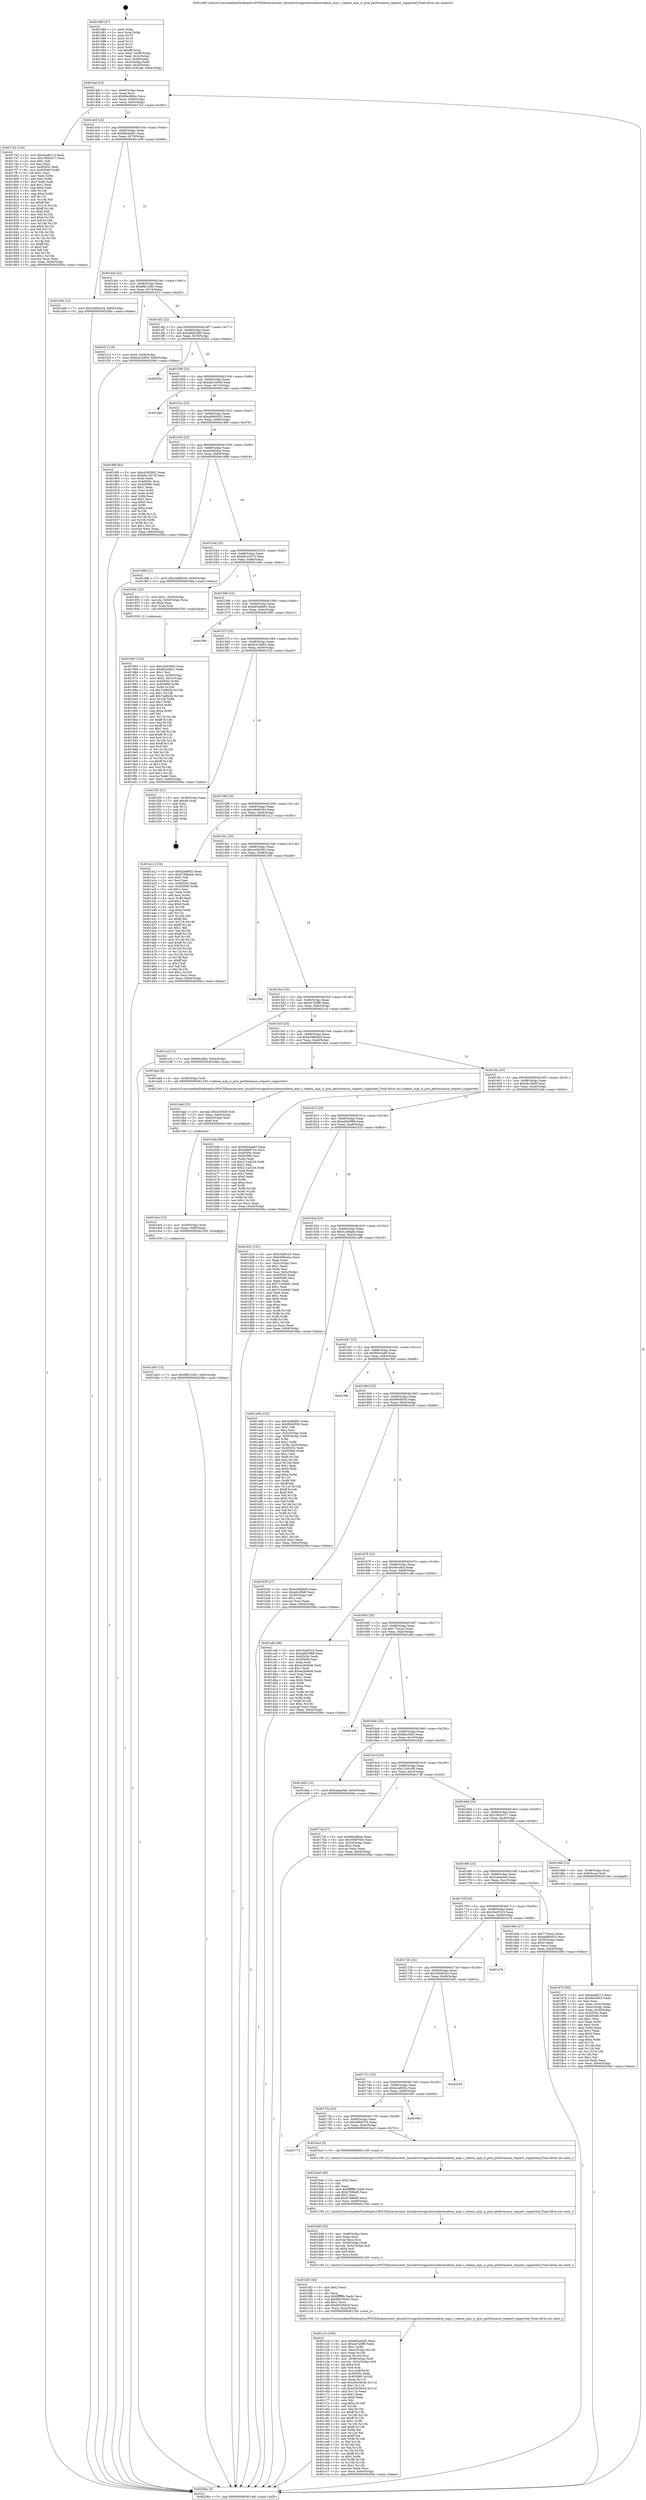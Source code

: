 digraph "0x401480" {
  label = "0x401480 (/mnt/c/Users/mathe/Desktop/tcc/POCII/binaries/extr_linuxdriversgpudrmradeonradeon_acpi.c_radeon_acpi_is_pcie_performance_request_supported_Final-ollvm.out::main(0))"
  labelloc = "t"
  node[shape=record]

  Entry [label="",width=0.3,height=0.3,shape=circle,fillcolor=black,style=filled]
  "0x4014af" [label="{
     0x4014af [23]\l
     | [instrs]\l
     &nbsp;&nbsp;0x4014af \<+3\>: mov -0x64(%rbp),%eax\l
     &nbsp;&nbsp;0x4014b2 \<+2\>: mov %eax,%ecx\l
     &nbsp;&nbsp;0x4014b4 \<+6\>: sub $0x80a49b4c,%ecx\l
     &nbsp;&nbsp;0x4014ba \<+3\>: mov %eax,-0x68(%rbp)\l
     &nbsp;&nbsp;0x4014bd \<+3\>: mov %ecx,-0x6c(%rbp)\l
     &nbsp;&nbsp;0x4014c0 \<+6\>: je 00000000004017e2 \<main+0x362\>\l
  }"]
  "0x4017e2" [label="{
     0x4017e2 [134]\l
     | [instrs]\l
     &nbsp;&nbsp;0x4017e2 \<+5\>: mov $0x4ea8f113,%eax\l
     &nbsp;&nbsp;0x4017e7 \<+5\>: mov $0x1965c517,%ecx\l
     &nbsp;&nbsp;0x4017ec \<+2\>: mov $0x1,%dl\l
     &nbsp;&nbsp;0x4017ee \<+2\>: xor %esi,%esi\l
     &nbsp;&nbsp;0x4017f0 \<+7\>: mov 0x40505c,%edi\l
     &nbsp;&nbsp;0x4017f7 \<+8\>: mov 0x405060,%r8d\l
     &nbsp;&nbsp;0x4017ff \<+3\>: sub $0x1,%esi\l
     &nbsp;&nbsp;0x401802 \<+3\>: mov %edi,%r9d\l
     &nbsp;&nbsp;0x401805 \<+3\>: add %esi,%r9d\l
     &nbsp;&nbsp;0x401808 \<+4\>: imul %r9d,%edi\l
     &nbsp;&nbsp;0x40180c \<+3\>: and $0x1,%edi\l
     &nbsp;&nbsp;0x40180f \<+3\>: cmp $0x0,%edi\l
     &nbsp;&nbsp;0x401812 \<+4\>: sete %r10b\l
     &nbsp;&nbsp;0x401816 \<+4\>: cmp $0xa,%r8d\l
     &nbsp;&nbsp;0x40181a \<+4\>: setl %r11b\l
     &nbsp;&nbsp;0x40181e \<+3\>: mov %r10b,%bl\l
     &nbsp;&nbsp;0x401821 \<+3\>: xor $0xff,%bl\l
     &nbsp;&nbsp;0x401824 \<+3\>: mov %r11b,%r14b\l
     &nbsp;&nbsp;0x401827 \<+4\>: xor $0xff,%r14b\l
     &nbsp;&nbsp;0x40182b \<+3\>: xor $0x0,%dl\l
     &nbsp;&nbsp;0x40182e \<+3\>: mov %bl,%r15b\l
     &nbsp;&nbsp;0x401831 \<+4\>: and $0x0,%r15b\l
     &nbsp;&nbsp;0x401835 \<+3\>: and %dl,%r10b\l
     &nbsp;&nbsp;0x401838 \<+3\>: mov %r14b,%r12b\l
     &nbsp;&nbsp;0x40183b \<+4\>: and $0x0,%r12b\l
     &nbsp;&nbsp;0x40183f \<+3\>: and %dl,%r11b\l
     &nbsp;&nbsp;0x401842 \<+3\>: or %r10b,%r15b\l
     &nbsp;&nbsp;0x401845 \<+3\>: or %r11b,%r12b\l
     &nbsp;&nbsp;0x401848 \<+3\>: xor %r12b,%r15b\l
     &nbsp;&nbsp;0x40184b \<+3\>: or %r14b,%bl\l
     &nbsp;&nbsp;0x40184e \<+3\>: xor $0xff,%bl\l
     &nbsp;&nbsp;0x401851 \<+3\>: or $0x0,%dl\l
     &nbsp;&nbsp;0x401854 \<+2\>: and %dl,%bl\l
     &nbsp;&nbsp;0x401856 \<+3\>: or %bl,%r15b\l
     &nbsp;&nbsp;0x401859 \<+4\>: test $0x1,%r15b\l
     &nbsp;&nbsp;0x40185d \<+3\>: cmovne %ecx,%eax\l
     &nbsp;&nbsp;0x401860 \<+3\>: mov %eax,-0x64(%rbp)\l
     &nbsp;&nbsp;0x401863 \<+5\>: jmp 000000000040206a \<main+0xbea\>\l
  }"]
  "0x4014c6" [label="{
     0x4014c6 [22]\l
     | [instrs]\l
     &nbsp;&nbsp;0x4014c6 \<+5\>: jmp 00000000004014cb \<main+0x4b\>\l
     &nbsp;&nbsp;0x4014cb \<+3\>: mov -0x68(%rbp),%eax\l
     &nbsp;&nbsp;0x4014ce \<+5\>: sub $0x862ebf41,%eax\l
     &nbsp;&nbsp;0x4014d3 \<+3\>: mov %eax,-0x70(%rbp)\l
     &nbsp;&nbsp;0x4014d6 \<+6\>: je 0000000000401a06 \<main+0x586\>\l
  }"]
  Exit [label="",width=0.3,height=0.3,shape=circle,fillcolor=black,style=filled,peripheries=2]
  "0x401a06" [label="{
     0x401a06 [12]\l
     | [instrs]\l
     &nbsp;&nbsp;0x401a06 \<+7\>: movl $0xc0b9b344,-0x64(%rbp)\l
     &nbsp;&nbsp;0x401a0d \<+5\>: jmp 000000000040206a \<main+0xbea\>\l
  }"]
  "0x4014dc" [label="{
     0x4014dc [22]\l
     | [instrs]\l
     &nbsp;&nbsp;0x4014dc \<+5\>: jmp 00000000004014e1 \<main+0x61\>\l
     &nbsp;&nbsp;0x4014e1 \<+3\>: mov -0x68(%rbp),%eax\l
     &nbsp;&nbsp;0x4014e4 \<+5\>: sub $0x8f812491,%eax\l
     &nbsp;&nbsp;0x4014e9 \<+3\>: mov %eax,-0x74(%rbp)\l
     &nbsp;&nbsp;0x4014ec \<+6\>: je 0000000000401f12 \<main+0xa92\>\l
  }"]
  "0x401dd3" [label="{
     0x401dd3 [12]\l
     | [instrs]\l
     &nbsp;&nbsp;0x401dd3 \<+7\>: movl $0x8f812491,-0x64(%rbp)\l
     &nbsp;&nbsp;0x401dda \<+5\>: jmp 000000000040206a \<main+0xbea\>\l
  }"]
  "0x401f12" [label="{
     0x401f12 [19]\l
     | [instrs]\l
     &nbsp;&nbsp;0x401f12 \<+7\>: movl $0x0,-0x38(%rbp)\l
     &nbsp;&nbsp;0x401f19 \<+7\>: movl $0xbca7e904,-0x64(%rbp)\l
     &nbsp;&nbsp;0x401f20 \<+5\>: jmp 000000000040206a \<main+0xbea\>\l
  }"]
  "0x4014f2" [label="{
     0x4014f2 [22]\l
     | [instrs]\l
     &nbsp;&nbsp;0x4014f2 \<+5\>: jmp 00000000004014f7 \<main+0x77\>\l
     &nbsp;&nbsp;0x4014f7 \<+3\>: mov -0x68(%rbp),%eax\l
     &nbsp;&nbsp;0x4014fa \<+5\>: sub $0xa80b348b,%eax\l
     &nbsp;&nbsp;0x4014ff \<+3\>: mov %eax,-0x78(%rbp)\l
     &nbsp;&nbsp;0x401502 \<+6\>: je 000000000040205e \<main+0xbde\>\l
  }"]
  "0x401dc4" [label="{
     0x401dc4 [15]\l
     | [instrs]\l
     &nbsp;&nbsp;0x401dc4 \<+4\>: mov -0x58(%rbp),%rdi\l
     &nbsp;&nbsp;0x401dc8 \<+6\>: mov %eax,-0xf0(%rbp)\l
     &nbsp;&nbsp;0x401dce \<+5\>: call 0000000000401030 \<free@plt\>\l
     | [calls]\l
     &nbsp;&nbsp;0x401030 \{1\} (unknown)\l
  }"]
  "0x40205e" [label="{
     0x40205e\l
  }", style=dashed]
  "0x401508" [label="{
     0x401508 [22]\l
     | [instrs]\l
     &nbsp;&nbsp;0x401508 \<+5\>: jmp 000000000040150d \<main+0x8d\>\l
     &nbsp;&nbsp;0x40150d \<+3\>: mov -0x68(%rbp),%eax\l
     &nbsp;&nbsp;0x401510 \<+5\>: sub $0xa821e546,%eax\l
     &nbsp;&nbsp;0x401515 \<+3\>: mov %eax,-0x7c(%rbp)\l
     &nbsp;&nbsp;0x401518 \<+6\>: je 0000000000401deb \<main+0x96b\>\l
  }"]
  "0x401dad" [label="{
     0x401dad [23]\l
     | [instrs]\l
     &nbsp;&nbsp;0x401dad \<+10\>: movabs $0x4030b6,%rdi\l
     &nbsp;&nbsp;0x401db7 \<+3\>: mov %eax,-0x60(%rbp)\l
     &nbsp;&nbsp;0x401dba \<+3\>: mov -0x60(%rbp),%esi\l
     &nbsp;&nbsp;0x401dbd \<+2\>: mov $0x0,%al\l
     &nbsp;&nbsp;0x401dbf \<+5\>: call 0000000000401040 \<printf@plt\>\l
     | [calls]\l
     &nbsp;&nbsp;0x401040 \{1\} (unknown)\l
  }"]
  "0x401deb" [label="{
     0x401deb\l
  }", style=dashed]
  "0x40151e" [label="{
     0x40151e [22]\l
     | [instrs]\l
     &nbsp;&nbsp;0x40151e \<+5\>: jmp 0000000000401523 \<main+0xa3\>\l
     &nbsp;&nbsp;0x401523 \<+3\>: mov -0x68(%rbp),%eax\l
     &nbsp;&nbsp;0x401526 \<+5\>: sub $0xad894502,%eax\l
     &nbsp;&nbsp;0x40152b \<+3\>: mov %eax,-0x80(%rbp)\l
     &nbsp;&nbsp;0x40152e \<+6\>: je 00000000004018f9 \<main+0x479\>\l
  }"]
  "0x401c1b" [label="{
     0x401c1b [180]\l
     | [instrs]\l
     &nbsp;&nbsp;0x401c1b \<+5\>: mov $0xb85ade65,%ecx\l
     &nbsp;&nbsp;0x401c20 \<+5\>: mov $0xdd7a5ff0,%edx\l
     &nbsp;&nbsp;0x401c25 \<+3\>: mov $0x1,%r9b\l
     &nbsp;&nbsp;0x401c28 \<+7\>: mov -0xec(%rbp),%r10d\l
     &nbsp;&nbsp;0x401c2f \<+4\>: imul %eax,%r10d\l
     &nbsp;&nbsp;0x401c33 \<+3\>: movslq %r10d,%rsi\l
     &nbsp;&nbsp;0x401c36 \<+4\>: mov -0x58(%rbp),%rdi\l
     &nbsp;&nbsp;0x401c3a \<+4\>: movslq -0x5c(%rbp),%r8\l
     &nbsp;&nbsp;0x401c3e \<+4\>: shl $0x4,%r8\l
     &nbsp;&nbsp;0x401c42 \<+3\>: add %r8,%rdi\l
     &nbsp;&nbsp;0x401c45 \<+4\>: mov %rsi,0x8(%rdi)\l
     &nbsp;&nbsp;0x401c49 \<+7\>: mov 0x40505c,%eax\l
     &nbsp;&nbsp;0x401c50 \<+8\>: mov 0x405060,%r10d\l
     &nbsp;&nbsp;0x401c58 \<+3\>: mov %eax,%r11d\l
     &nbsp;&nbsp;0x401c5b \<+7\>: add $0xd3b39e44,%r11d\l
     &nbsp;&nbsp;0x401c62 \<+4\>: sub $0x1,%r11d\l
     &nbsp;&nbsp;0x401c66 \<+7\>: sub $0xd3b39e44,%r11d\l
     &nbsp;&nbsp;0x401c6d \<+4\>: imul %r11d,%eax\l
     &nbsp;&nbsp;0x401c71 \<+3\>: and $0x1,%eax\l
     &nbsp;&nbsp;0x401c74 \<+3\>: cmp $0x0,%eax\l
     &nbsp;&nbsp;0x401c77 \<+3\>: sete %bl\l
     &nbsp;&nbsp;0x401c7a \<+4\>: cmp $0xa,%r10d\l
     &nbsp;&nbsp;0x401c7e \<+4\>: setl %r14b\l
     &nbsp;&nbsp;0x401c82 \<+3\>: mov %bl,%r15b\l
     &nbsp;&nbsp;0x401c85 \<+4\>: xor $0xff,%r15b\l
     &nbsp;&nbsp;0x401c89 \<+3\>: mov %r14b,%r12b\l
     &nbsp;&nbsp;0x401c8c \<+4\>: xor $0xff,%r12b\l
     &nbsp;&nbsp;0x401c90 \<+4\>: xor $0x1,%r9b\l
     &nbsp;&nbsp;0x401c94 \<+3\>: mov %r15b,%r13b\l
     &nbsp;&nbsp;0x401c97 \<+4\>: and $0xff,%r13b\l
     &nbsp;&nbsp;0x401c9b \<+3\>: and %r9b,%bl\l
     &nbsp;&nbsp;0x401c9e \<+3\>: mov %r12b,%al\l
     &nbsp;&nbsp;0x401ca1 \<+2\>: and $0xff,%al\l
     &nbsp;&nbsp;0x401ca3 \<+3\>: and %r9b,%r14b\l
     &nbsp;&nbsp;0x401ca6 \<+3\>: or %bl,%r13b\l
     &nbsp;&nbsp;0x401ca9 \<+3\>: or %r14b,%al\l
     &nbsp;&nbsp;0x401cac \<+3\>: xor %al,%r13b\l
     &nbsp;&nbsp;0x401caf \<+3\>: or %r12b,%r15b\l
     &nbsp;&nbsp;0x401cb2 \<+4\>: xor $0xff,%r15b\l
     &nbsp;&nbsp;0x401cb6 \<+4\>: or $0x1,%r9b\l
     &nbsp;&nbsp;0x401cba \<+3\>: and %r9b,%r15b\l
     &nbsp;&nbsp;0x401cbd \<+3\>: or %r15b,%r13b\l
     &nbsp;&nbsp;0x401cc0 \<+4\>: test $0x1,%r13b\l
     &nbsp;&nbsp;0x401cc4 \<+3\>: cmovne %edx,%ecx\l
     &nbsp;&nbsp;0x401cc7 \<+3\>: mov %ecx,-0x64(%rbp)\l
     &nbsp;&nbsp;0x401cca \<+5\>: jmp 000000000040206a \<main+0xbea\>\l
  }"]
  "0x4018f9" [label="{
     0x4018f9 [83]\l
     | [instrs]\l
     &nbsp;&nbsp;0x4018f9 \<+5\>: mov $0xc4283902,%eax\l
     &nbsp;&nbsp;0x4018fe \<+5\>: mov $0xb6c10579,%ecx\l
     &nbsp;&nbsp;0x401903 \<+2\>: xor %edx,%edx\l
     &nbsp;&nbsp;0x401905 \<+7\>: mov 0x40505c,%esi\l
     &nbsp;&nbsp;0x40190c \<+7\>: mov 0x405060,%edi\l
     &nbsp;&nbsp;0x401913 \<+3\>: sub $0x1,%edx\l
     &nbsp;&nbsp;0x401916 \<+3\>: mov %esi,%r8d\l
     &nbsp;&nbsp;0x401919 \<+3\>: add %edx,%r8d\l
     &nbsp;&nbsp;0x40191c \<+4\>: imul %r8d,%esi\l
     &nbsp;&nbsp;0x401920 \<+3\>: and $0x1,%esi\l
     &nbsp;&nbsp;0x401923 \<+3\>: cmp $0x0,%esi\l
     &nbsp;&nbsp;0x401926 \<+4\>: sete %r9b\l
     &nbsp;&nbsp;0x40192a \<+3\>: cmp $0xa,%edi\l
     &nbsp;&nbsp;0x40192d \<+4\>: setl %r10b\l
     &nbsp;&nbsp;0x401931 \<+3\>: mov %r9b,%r11b\l
     &nbsp;&nbsp;0x401934 \<+3\>: and %r10b,%r11b\l
     &nbsp;&nbsp;0x401937 \<+3\>: xor %r10b,%r9b\l
     &nbsp;&nbsp;0x40193a \<+3\>: or %r9b,%r11b\l
     &nbsp;&nbsp;0x40193d \<+4\>: test $0x1,%r11b\l
     &nbsp;&nbsp;0x401941 \<+3\>: cmovne %ecx,%eax\l
     &nbsp;&nbsp;0x401944 \<+3\>: mov %eax,-0x64(%rbp)\l
     &nbsp;&nbsp;0x401947 \<+5\>: jmp 000000000040206a \<main+0xbea\>\l
  }"]
  "0x401534" [label="{
     0x401534 [25]\l
     | [instrs]\l
     &nbsp;&nbsp;0x401534 \<+5\>: jmp 0000000000401539 \<main+0xb9\>\l
     &nbsp;&nbsp;0x401539 \<+3\>: mov -0x68(%rbp),%eax\l
     &nbsp;&nbsp;0x40153c \<+5\>: sub $0xb406cdce,%eax\l
     &nbsp;&nbsp;0x401541 \<+6\>: mov %eax,-0x84(%rbp)\l
     &nbsp;&nbsp;0x401547 \<+6\>: je 0000000000401d98 \<main+0x918\>\l
  }"]
  "0x401bf3" [label="{
     0x401bf3 [40]\l
     | [instrs]\l
     &nbsp;&nbsp;0x401bf3 \<+5\>: mov $0x2,%ecx\l
     &nbsp;&nbsp;0x401bf8 \<+1\>: cltd\l
     &nbsp;&nbsp;0x401bf9 \<+2\>: idiv %ecx\l
     &nbsp;&nbsp;0x401bfb \<+6\>: imul $0xfffffffe,%edx,%ecx\l
     &nbsp;&nbsp;0x401c01 \<+6\>: sub $0x68230d25,%ecx\l
     &nbsp;&nbsp;0x401c07 \<+3\>: add $0x1,%ecx\l
     &nbsp;&nbsp;0x401c0a \<+6\>: add $0x68230d25,%ecx\l
     &nbsp;&nbsp;0x401c10 \<+6\>: mov %ecx,-0xec(%rbp)\l
     &nbsp;&nbsp;0x401c16 \<+5\>: call 0000000000401160 \<next_i\>\l
     | [calls]\l
     &nbsp;&nbsp;0x401160 \{1\} (/mnt/c/Users/mathe/Desktop/tcc/POCII/binaries/extr_linuxdriversgpudrmradeonradeon_acpi.c_radeon_acpi_is_pcie_performance_request_supported_Final-ollvm.out::next_i)\l
  }"]
  "0x401d98" [label="{
     0x401d98 [12]\l
     | [instrs]\l
     &nbsp;&nbsp;0x401d98 \<+7\>: movl $0xc0b9b344,-0x64(%rbp)\l
     &nbsp;&nbsp;0x401d9f \<+5\>: jmp 000000000040206a \<main+0xbea\>\l
  }"]
  "0x40154d" [label="{
     0x40154d [25]\l
     | [instrs]\l
     &nbsp;&nbsp;0x40154d \<+5\>: jmp 0000000000401552 \<main+0xd2\>\l
     &nbsp;&nbsp;0x401552 \<+3\>: mov -0x68(%rbp),%eax\l
     &nbsp;&nbsp;0x401555 \<+5\>: sub $0xb6c10579,%eax\l
     &nbsp;&nbsp;0x40155a \<+6\>: mov %eax,-0x88(%rbp)\l
     &nbsp;&nbsp;0x401560 \<+6\>: je 000000000040194c \<main+0x4cc\>\l
  }"]
  "0x401bd0" [label="{
     0x401bd0 [35]\l
     | [instrs]\l
     &nbsp;&nbsp;0x401bd0 \<+6\>: mov -0xe8(%rbp),%ecx\l
     &nbsp;&nbsp;0x401bd6 \<+3\>: imul %eax,%ecx\l
     &nbsp;&nbsp;0x401bd9 \<+3\>: movslq %ecx,%rsi\l
     &nbsp;&nbsp;0x401bdc \<+4\>: mov -0x58(%rbp),%rdi\l
     &nbsp;&nbsp;0x401be0 \<+4\>: movslq -0x5c(%rbp),%r8\l
     &nbsp;&nbsp;0x401be4 \<+4\>: shl $0x4,%r8\l
     &nbsp;&nbsp;0x401be8 \<+3\>: add %r8,%rdi\l
     &nbsp;&nbsp;0x401beb \<+3\>: mov %rsi,(%rdi)\l
     &nbsp;&nbsp;0x401bee \<+5\>: call 0000000000401160 \<next_i\>\l
     | [calls]\l
     &nbsp;&nbsp;0x401160 \{1\} (/mnt/c/Users/mathe/Desktop/tcc/POCII/binaries/extr_linuxdriversgpudrmradeonradeon_acpi.c_radeon_acpi_is_pcie_performance_request_supported_Final-ollvm.out::next_i)\l
  }"]
  "0x40194c" [label="{
     0x40194c [23]\l
     | [instrs]\l
     &nbsp;&nbsp;0x40194c \<+7\>: movl $0x1,-0x50(%rbp)\l
     &nbsp;&nbsp;0x401953 \<+4\>: movslq -0x50(%rbp),%rax\l
     &nbsp;&nbsp;0x401957 \<+4\>: shl $0x4,%rax\l
     &nbsp;&nbsp;0x40195b \<+3\>: mov %rax,%rdi\l
     &nbsp;&nbsp;0x40195e \<+5\>: call 0000000000401050 \<malloc@plt\>\l
     | [calls]\l
     &nbsp;&nbsp;0x401050 \{1\} (unknown)\l
  }"]
  "0x401566" [label="{
     0x401566 [25]\l
     | [instrs]\l
     &nbsp;&nbsp;0x401566 \<+5\>: jmp 000000000040156b \<main+0xeb\>\l
     &nbsp;&nbsp;0x40156b \<+3\>: mov -0x68(%rbp),%eax\l
     &nbsp;&nbsp;0x40156e \<+5\>: sub $0xb85ade65,%eax\l
     &nbsp;&nbsp;0x401573 \<+6\>: mov %eax,-0x8c(%rbp)\l
     &nbsp;&nbsp;0x401579 \<+6\>: je 0000000000401f90 \<main+0xb10\>\l
  }"]
  "0x401ba8" [label="{
     0x401ba8 [40]\l
     | [instrs]\l
     &nbsp;&nbsp;0x401ba8 \<+5\>: mov $0x2,%ecx\l
     &nbsp;&nbsp;0x401bad \<+1\>: cltd\l
     &nbsp;&nbsp;0x401bae \<+2\>: idiv %ecx\l
     &nbsp;&nbsp;0x401bb0 \<+6\>: imul $0xfffffffe,%edx,%ecx\l
     &nbsp;&nbsp;0x401bb6 \<+6\>: sub $0xb7fd8ef0,%ecx\l
     &nbsp;&nbsp;0x401bbc \<+3\>: add $0x1,%ecx\l
     &nbsp;&nbsp;0x401bbf \<+6\>: add $0xb7fd8ef0,%ecx\l
     &nbsp;&nbsp;0x401bc5 \<+6\>: mov %ecx,-0xe8(%rbp)\l
     &nbsp;&nbsp;0x401bcb \<+5\>: call 0000000000401160 \<next_i\>\l
     | [calls]\l
     &nbsp;&nbsp;0x401160 \{1\} (/mnt/c/Users/mathe/Desktop/tcc/POCII/binaries/extr_linuxdriversgpudrmradeonradeon_acpi.c_radeon_acpi_is_pcie_performance_request_supported_Final-ollvm.out::next_i)\l
  }"]
  "0x401f90" [label="{
     0x401f90\l
  }", style=dashed]
  "0x40157f" [label="{
     0x40157f [25]\l
     | [instrs]\l
     &nbsp;&nbsp;0x40157f \<+5\>: jmp 0000000000401584 \<main+0x104\>\l
     &nbsp;&nbsp;0x401584 \<+3\>: mov -0x68(%rbp),%eax\l
     &nbsp;&nbsp;0x401587 \<+5\>: sub $0xbca7e904,%eax\l
     &nbsp;&nbsp;0x40158c \<+6\>: mov %eax,-0x90(%rbp)\l
     &nbsp;&nbsp;0x401592 \<+6\>: je 0000000000401f25 \<main+0xaa5\>\l
  }"]
  "0x401773" [label="{
     0x401773\l
  }", style=dashed]
  "0x401f25" [label="{
     0x401f25 [21]\l
     | [instrs]\l
     &nbsp;&nbsp;0x401f25 \<+3\>: mov -0x38(%rbp),%eax\l
     &nbsp;&nbsp;0x401f28 \<+7\>: add $0xd8,%rsp\l
     &nbsp;&nbsp;0x401f2f \<+1\>: pop %rbx\l
     &nbsp;&nbsp;0x401f30 \<+2\>: pop %r12\l
     &nbsp;&nbsp;0x401f32 \<+2\>: pop %r13\l
     &nbsp;&nbsp;0x401f34 \<+2\>: pop %r14\l
     &nbsp;&nbsp;0x401f36 \<+2\>: pop %r15\l
     &nbsp;&nbsp;0x401f38 \<+1\>: pop %rbp\l
     &nbsp;&nbsp;0x401f39 \<+1\>: ret\l
  }"]
  "0x401598" [label="{
     0x401598 [25]\l
     | [instrs]\l
     &nbsp;&nbsp;0x401598 \<+5\>: jmp 000000000040159d \<main+0x11d\>\l
     &nbsp;&nbsp;0x40159d \<+3\>: mov -0x68(%rbp),%eax\l
     &nbsp;&nbsp;0x4015a0 \<+5\>: sub $0xc0b9b344,%eax\l
     &nbsp;&nbsp;0x4015a5 \<+6\>: mov %eax,-0x94(%rbp)\l
     &nbsp;&nbsp;0x4015ab \<+6\>: je 0000000000401a12 \<main+0x592\>\l
  }"]
  "0x401ba3" [label="{
     0x401ba3 [5]\l
     | [instrs]\l
     &nbsp;&nbsp;0x401ba3 \<+5\>: call 0000000000401160 \<next_i\>\l
     | [calls]\l
     &nbsp;&nbsp;0x401160 \{1\} (/mnt/c/Users/mathe/Desktop/tcc/POCII/binaries/extr_linuxdriversgpudrmradeonradeon_acpi.c_radeon_acpi_is_pcie_performance_request_supported_Final-ollvm.out::next_i)\l
  }"]
  "0x401a12" [label="{
     0x401a12 [134]\l
     | [instrs]\l
     &nbsp;&nbsp;0x401a12 \<+5\>: mov $0x42a69f2c,%eax\l
     &nbsp;&nbsp;0x401a17 \<+5\>: mov $0xf1289abb,%ecx\l
     &nbsp;&nbsp;0x401a1c \<+2\>: mov $0x1,%dl\l
     &nbsp;&nbsp;0x401a1e \<+2\>: xor %esi,%esi\l
     &nbsp;&nbsp;0x401a20 \<+7\>: mov 0x40505c,%edi\l
     &nbsp;&nbsp;0x401a27 \<+8\>: mov 0x405060,%r8d\l
     &nbsp;&nbsp;0x401a2f \<+3\>: sub $0x1,%esi\l
     &nbsp;&nbsp;0x401a32 \<+3\>: mov %edi,%r9d\l
     &nbsp;&nbsp;0x401a35 \<+3\>: add %esi,%r9d\l
     &nbsp;&nbsp;0x401a38 \<+4\>: imul %r9d,%edi\l
     &nbsp;&nbsp;0x401a3c \<+3\>: and $0x1,%edi\l
     &nbsp;&nbsp;0x401a3f \<+3\>: cmp $0x0,%edi\l
     &nbsp;&nbsp;0x401a42 \<+4\>: sete %r10b\l
     &nbsp;&nbsp;0x401a46 \<+4\>: cmp $0xa,%r8d\l
     &nbsp;&nbsp;0x401a4a \<+4\>: setl %r11b\l
     &nbsp;&nbsp;0x401a4e \<+3\>: mov %r10b,%bl\l
     &nbsp;&nbsp;0x401a51 \<+3\>: xor $0xff,%bl\l
     &nbsp;&nbsp;0x401a54 \<+3\>: mov %r11b,%r14b\l
     &nbsp;&nbsp;0x401a57 \<+4\>: xor $0xff,%r14b\l
     &nbsp;&nbsp;0x401a5b \<+3\>: xor $0x1,%dl\l
     &nbsp;&nbsp;0x401a5e \<+3\>: mov %bl,%r15b\l
     &nbsp;&nbsp;0x401a61 \<+4\>: and $0xff,%r15b\l
     &nbsp;&nbsp;0x401a65 \<+3\>: and %dl,%r10b\l
     &nbsp;&nbsp;0x401a68 \<+3\>: mov %r14b,%r12b\l
     &nbsp;&nbsp;0x401a6b \<+4\>: and $0xff,%r12b\l
     &nbsp;&nbsp;0x401a6f \<+3\>: and %dl,%r11b\l
     &nbsp;&nbsp;0x401a72 \<+3\>: or %r10b,%r15b\l
     &nbsp;&nbsp;0x401a75 \<+3\>: or %r11b,%r12b\l
     &nbsp;&nbsp;0x401a78 \<+3\>: xor %r12b,%r15b\l
     &nbsp;&nbsp;0x401a7b \<+3\>: or %r14b,%bl\l
     &nbsp;&nbsp;0x401a7e \<+3\>: xor $0xff,%bl\l
     &nbsp;&nbsp;0x401a81 \<+3\>: or $0x1,%dl\l
     &nbsp;&nbsp;0x401a84 \<+2\>: and %dl,%bl\l
     &nbsp;&nbsp;0x401a86 \<+3\>: or %bl,%r15b\l
     &nbsp;&nbsp;0x401a89 \<+4\>: test $0x1,%r15b\l
     &nbsp;&nbsp;0x401a8d \<+3\>: cmovne %ecx,%eax\l
     &nbsp;&nbsp;0x401a90 \<+3\>: mov %eax,-0x64(%rbp)\l
     &nbsp;&nbsp;0x401a93 \<+5\>: jmp 000000000040206a \<main+0xbea\>\l
  }"]
  "0x4015b1" [label="{
     0x4015b1 [25]\l
     | [instrs]\l
     &nbsp;&nbsp;0x4015b1 \<+5\>: jmp 00000000004015b6 \<main+0x136\>\l
     &nbsp;&nbsp;0x4015b6 \<+3\>: mov -0x68(%rbp),%eax\l
     &nbsp;&nbsp;0x4015b9 \<+5\>: sub $0xc4283902,%eax\l
     &nbsp;&nbsp;0x4015be \<+6\>: mov %eax,-0x98(%rbp)\l
     &nbsp;&nbsp;0x4015c4 \<+6\>: je 0000000000401f56 \<main+0xad6\>\l
  }"]
  "0x40175a" [label="{
     0x40175a [25]\l
     | [instrs]\l
     &nbsp;&nbsp;0x40175a \<+5\>: jmp 000000000040175f \<main+0x2df\>\l
     &nbsp;&nbsp;0x40175f \<+3\>: mov -0x68(%rbp),%eax\l
     &nbsp;&nbsp;0x401762 \<+5\>: sub $0x49fe9724,%eax\l
     &nbsp;&nbsp;0x401767 \<+6\>: mov %eax,-0xdc(%rbp)\l
     &nbsp;&nbsp;0x40176d \<+6\>: je 0000000000401ba3 \<main+0x723\>\l
  }"]
  "0x401f56" [label="{
     0x401f56\l
  }", style=dashed]
  "0x4015ca" [label="{
     0x4015ca [25]\l
     | [instrs]\l
     &nbsp;&nbsp;0x4015ca \<+5\>: jmp 00000000004015cf \<main+0x14f\>\l
     &nbsp;&nbsp;0x4015cf \<+3\>: mov -0x68(%rbp),%eax\l
     &nbsp;&nbsp;0x4015d2 \<+5\>: sub $0xdd7a5ff0,%eax\l
     &nbsp;&nbsp;0x4015d7 \<+6\>: mov %eax,-0x9c(%rbp)\l
     &nbsp;&nbsp;0x4015dd \<+6\>: je 0000000000401ccf \<main+0x84f\>\l
  }"]
  "0x401f84" [label="{
     0x401f84\l
  }", style=dashed]
  "0x401ccf" [label="{
     0x401ccf [12]\l
     | [instrs]\l
     &nbsp;&nbsp;0x401ccf \<+7\>: movl $0x69cefb4,-0x64(%rbp)\l
     &nbsp;&nbsp;0x401cd6 \<+5\>: jmp 000000000040206a \<main+0xbea\>\l
  }"]
  "0x4015e3" [label="{
     0x4015e3 [25]\l
     | [instrs]\l
     &nbsp;&nbsp;0x4015e3 \<+5\>: jmp 00000000004015e8 \<main+0x168\>\l
     &nbsp;&nbsp;0x4015e8 \<+3\>: mov -0x68(%rbp),%eax\l
     &nbsp;&nbsp;0x4015eb \<+5\>: sub $0xe3d8db04,%eax\l
     &nbsp;&nbsp;0x4015f0 \<+6\>: mov %eax,-0xa0(%rbp)\l
     &nbsp;&nbsp;0x4015f6 \<+6\>: je 0000000000401da4 \<main+0x924\>\l
  }"]
  "0x401741" [label="{
     0x401741 [25]\l
     | [instrs]\l
     &nbsp;&nbsp;0x401741 \<+5\>: jmp 0000000000401746 \<main+0x2c6\>\l
     &nbsp;&nbsp;0x401746 \<+3\>: mov -0x68(%rbp),%eax\l
     &nbsp;&nbsp;0x401749 \<+5\>: sub $0x42a69f2c,%eax\l
     &nbsp;&nbsp;0x40174e \<+6\>: mov %eax,-0xd8(%rbp)\l
     &nbsp;&nbsp;0x401754 \<+6\>: je 0000000000401f84 \<main+0xb04\>\l
  }"]
  "0x401da4" [label="{
     0x401da4 [9]\l
     | [instrs]\l
     &nbsp;&nbsp;0x401da4 \<+4\>: mov -0x58(%rbp),%rdi\l
     &nbsp;&nbsp;0x401da8 \<+5\>: call 0000000000401240 \<radeon_acpi_is_pcie_performance_request_supported\>\l
     | [calls]\l
     &nbsp;&nbsp;0x401240 \{1\} (/mnt/c/Users/mathe/Desktop/tcc/POCII/binaries/extr_linuxdriversgpudrmradeonradeon_acpi.c_radeon_acpi_is_pcie_performance_request_supported_Final-ollvm.out::radeon_acpi_is_pcie_performance_request_supported)\l
  }"]
  "0x4015fc" [label="{
     0x4015fc [25]\l
     | [instrs]\l
     &nbsp;&nbsp;0x4015fc \<+5\>: jmp 0000000000401601 \<main+0x181\>\l
     &nbsp;&nbsp;0x401601 \<+3\>: mov -0x68(%rbp),%eax\l
     &nbsp;&nbsp;0x401604 \<+5\>: sub $0xe6c3fb6f,%eax\l
     &nbsp;&nbsp;0x401609 \<+6\>: mov %eax,-0xa4(%rbp)\l
     &nbsp;&nbsp;0x40160f \<+6\>: je 0000000000401b4b \<main+0x6cb\>\l
  }"]
  "0x402045" [label="{
     0x402045\l
  }", style=dashed]
  "0x401b4b" [label="{
     0x401b4b [88]\l
     | [instrs]\l
     &nbsp;&nbsp;0x401b4b \<+5\>: mov $0xb85ade65,%eax\l
     &nbsp;&nbsp;0x401b50 \<+5\>: mov $0x49fe9724,%ecx\l
     &nbsp;&nbsp;0x401b55 \<+7\>: mov 0x40505c,%edx\l
     &nbsp;&nbsp;0x401b5c \<+7\>: mov 0x405060,%esi\l
     &nbsp;&nbsp;0x401b63 \<+2\>: mov %edx,%edi\l
     &nbsp;&nbsp;0x401b65 \<+6\>: sub $0x211ad1b4,%edi\l
     &nbsp;&nbsp;0x401b6b \<+3\>: sub $0x1,%edi\l
     &nbsp;&nbsp;0x401b6e \<+6\>: add $0x211ad1b4,%edi\l
     &nbsp;&nbsp;0x401b74 \<+3\>: imul %edi,%edx\l
     &nbsp;&nbsp;0x401b77 \<+3\>: and $0x1,%edx\l
     &nbsp;&nbsp;0x401b7a \<+3\>: cmp $0x0,%edx\l
     &nbsp;&nbsp;0x401b7d \<+4\>: sete %r8b\l
     &nbsp;&nbsp;0x401b81 \<+3\>: cmp $0xa,%esi\l
     &nbsp;&nbsp;0x401b84 \<+4\>: setl %r9b\l
     &nbsp;&nbsp;0x401b88 \<+3\>: mov %r8b,%r10b\l
     &nbsp;&nbsp;0x401b8b \<+3\>: and %r9b,%r10b\l
     &nbsp;&nbsp;0x401b8e \<+3\>: xor %r9b,%r8b\l
     &nbsp;&nbsp;0x401b91 \<+3\>: or %r8b,%r10b\l
     &nbsp;&nbsp;0x401b94 \<+4\>: test $0x1,%r10b\l
     &nbsp;&nbsp;0x401b98 \<+3\>: cmovne %ecx,%eax\l
     &nbsp;&nbsp;0x401b9b \<+3\>: mov %eax,-0x64(%rbp)\l
     &nbsp;&nbsp;0x401b9e \<+5\>: jmp 000000000040206a \<main+0xbea\>\l
  }"]
  "0x401615" [label="{
     0x401615 [25]\l
     | [instrs]\l
     &nbsp;&nbsp;0x401615 \<+5\>: jmp 000000000040161a \<main+0x19a\>\l
     &nbsp;&nbsp;0x40161a \<+3\>: mov -0x68(%rbp),%eax\l
     &nbsp;&nbsp;0x40161d \<+5\>: sub $0xed620f68,%eax\l
     &nbsp;&nbsp;0x401622 \<+6\>: mov %eax,-0xa8(%rbp)\l
     &nbsp;&nbsp;0x401628 \<+6\>: je 0000000000401d33 \<main+0x8b3\>\l
  }"]
  "0x401728" [label="{
     0x401728 [25]\l
     | [instrs]\l
     &nbsp;&nbsp;0x401728 \<+5\>: jmp 000000000040172d \<main+0x2ad\>\l
     &nbsp;&nbsp;0x40172d \<+3\>: mov -0x68(%rbp),%eax\l
     &nbsp;&nbsp;0x401730 \<+5\>: sub $0x35a6f1b3,%eax\l
     &nbsp;&nbsp;0x401735 \<+6\>: mov %eax,-0xd4(%rbp)\l
     &nbsp;&nbsp;0x40173b \<+6\>: je 0000000000402045 \<main+0xbc5\>\l
  }"]
  "0x401d33" [label="{
     0x401d33 [101]\l
     | [instrs]\l
     &nbsp;&nbsp;0x401d33 \<+5\>: mov $0x35a6f1b3,%eax\l
     &nbsp;&nbsp;0x401d38 \<+5\>: mov $0xb406cdce,%ecx\l
     &nbsp;&nbsp;0x401d3d \<+2\>: xor %edx,%edx\l
     &nbsp;&nbsp;0x401d3f \<+3\>: mov -0x5c(%rbp),%esi\l
     &nbsp;&nbsp;0x401d42 \<+3\>: sub $0x1,%edx\l
     &nbsp;&nbsp;0x401d45 \<+2\>: sub %edx,%esi\l
     &nbsp;&nbsp;0x401d47 \<+3\>: mov %esi,-0x5c(%rbp)\l
     &nbsp;&nbsp;0x401d4a \<+7\>: mov 0x40505c,%edx\l
     &nbsp;&nbsp;0x401d51 \<+7\>: mov 0x405060,%esi\l
     &nbsp;&nbsp;0x401d58 \<+2\>: mov %edx,%edi\l
     &nbsp;&nbsp;0x401d5a \<+6\>: add $0x7c3369d1,%edi\l
     &nbsp;&nbsp;0x401d60 \<+3\>: sub $0x1,%edi\l
     &nbsp;&nbsp;0x401d63 \<+6\>: sub $0x7c3369d1,%edi\l
     &nbsp;&nbsp;0x401d69 \<+3\>: imul %edi,%edx\l
     &nbsp;&nbsp;0x401d6c \<+3\>: and $0x1,%edx\l
     &nbsp;&nbsp;0x401d6f \<+3\>: cmp $0x0,%edx\l
     &nbsp;&nbsp;0x401d72 \<+4\>: sete %r8b\l
     &nbsp;&nbsp;0x401d76 \<+3\>: cmp $0xa,%esi\l
     &nbsp;&nbsp;0x401d79 \<+4\>: setl %r9b\l
     &nbsp;&nbsp;0x401d7d \<+3\>: mov %r8b,%r10b\l
     &nbsp;&nbsp;0x401d80 \<+3\>: and %r9b,%r10b\l
     &nbsp;&nbsp;0x401d83 \<+3\>: xor %r9b,%r8b\l
     &nbsp;&nbsp;0x401d86 \<+3\>: or %r8b,%r10b\l
     &nbsp;&nbsp;0x401d89 \<+4\>: test $0x1,%r10b\l
     &nbsp;&nbsp;0x401d8d \<+3\>: cmovne %ecx,%eax\l
     &nbsp;&nbsp;0x401d90 \<+3\>: mov %eax,-0x64(%rbp)\l
     &nbsp;&nbsp;0x401d93 \<+5\>: jmp 000000000040206a \<main+0xbea\>\l
  }"]
  "0x40162e" [label="{
     0x40162e [25]\l
     | [instrs]\l
     &nbsp;&nbsp;0x40162e \<+5\>: jmp 0000000000401633 \<main+0x1b3\>\l
     &nbsp;&nbsp;0x401633 \<+3\>: mov -0x68(%rbp),%eax\l
     &nbsp;&nbsp;0x401636 \<+5\>: sub $0xf1289abb,%eax\l
     &nbsp;&nbsp;0x40163b \<+6\>: mov %eax,-0xac(%rbp)\l
     &nbsp;&nbsp;0x401641 \<+6\>: je 0000000000401a98 \<main+0x618\>\l
  }"]
  "0x401e7b" [label="{
     0x401e7b\l
  }", style=dashed]
  "0x401a98" [label="{
     0x401a98 [152]\l
     | [instrs]\l
     &nbsp;&nbsp;0x401a98 \<+5\>: mov $0x42a69f2c,%eax\l
     &nbsp;&nbsp;0x401a9d \<+5\>: mov $0xf944f550,%ecx\l
     &nbsp;&nbsp;0x401aa2 \<+2\>: mov $0x1,%dl\l
     &nbsp;&nbsp;0x401aa4 \<+2\>: xor %esi,%esi\l
     &nbsp;&nbsp;0x401aa6 \<+3\>: mov -0x5c(%rbp),%edi\l
     &nbsp;&nbsp;0x401aa9 \<+3\>: cmp -0x50(%rbp),%edi\l
     &nbsp;&nbsp;0x401aac \<+4\>: setl %r8b\l
     &nbsp;&nbsp;0x401ab0 \<+4\>: and $0x1,%r8b\l
     &nbsp;&nbsp;0x401ab4 \<+4\>: mov %r8b,-0x29(%rbp)\l
     &nbsp;&nbsp;0x401ab8 \<+7\>: mov 0x40505c,%edi\l
     &nbsp;&nbsp;0x401abf \<+8\>: mov 0x405060,%r9d\l
     &nbsp;&nbsp;0x401ac7 \<+3\>: sub $0x1,%esi\l
     &nbsp;&nbsp;0x401aca \<+3\>: mov %edi,%r10d\l
     &nbsp;&nbsp;0x401acd \<+3\>: add %esi,%r10d\l
     &nbsp;&nbsp;0x401ad0 \<+4\>: imul %r10d,%edi\l
     &nbsp;&nbsp;0x401ad4 \<+3\>: and $0x1,%edi\l
     &nbsp;&nbsp;0x401ad7 \<+3\>: cmp $0x0,%edi\l
     &nbsp;&nbsp;0x401ada \<+4\>: sete %r8b\l
     &nbsp;&nbsp;0x401ade \<+4\>: cmp $0xa,%r9d\l
     &nbsp;&nbsp;0x401ae2 \<+4\>: setl %r11b\l
     &nbsp;&nbsp;0x401ae6 \<+3\>: mov %r8b,%bl\l
     &nbsp;&nbsp;0x401ae9 \<+3\>: xor $0xff,%bl\l
     &nbsp;&nbsp;0x401aec \<+3\>: mov %r11b,%r14b\l
     &nbsp;&nbsp;0x401aef \<+4\>: xor $0xff,%r14b\l
     &nbsp;&nbsp;0x401af3 \<+3\>: xor $0x0,%dl\l
     &nbsp;&nbsp;0x401af6 \<+3\>: mov %bl,%r15b\l
     &nbsp;&nbsp;0x401af9 \<+4\>: and $0x0,%r15b\l
     &nbsp;&nbsp;0x401afd \<+3\>: and %dl,%r8b\l
     &nbsp;&nbsp;0x401b00 \<+3\>: mov %r14b,%r12b\l
     &nbsp;&nbsp;0x401b03 \<+4\>: and $0x0,%r12b\l
     &nbsp;&nbsp;0x401b07 \<+3\>: and %dl,%r11b\l
     &nbsp;&nbsp;0x401b0a \<+3\>: or %r8b,%r15b\l
     &nbsp;&nbsp;0x401b0d \<+3\>: or %r11b,%r12b\l
     &nbsp;&nbsp;0x401b10 \<+3\>: xor %r12b,%r15b\l
     &nbsp;&nbsp;0x401b13 \<+3\>: or %r14b,%bl\l
     &nbsp;&nbsp;0x401b16 \<+3\>: xor $0xff,%bl\l
     &nbsp;&nbsp;0x401b19 \<+3\>: or $0x0,%dl\l
     &nbsp;&nbsp;0x401b1c \<+2\>: and %dl,%bl\l
     &nbsp;&nbsp;0x401b1e \<+3\>: or %bl,%r15b\l
     &nbsp;&nbsp;0x401b21 \<+4\>: test $0x1,%r15b\l
     &nbsp;&nbsp;0x401b25 \<+3\>: cmovne %ecx,%eax\l
     &nbsp;&nbsp;0x401b28 \<+3\>: mov %eax,-0x64(%rbp)\l
     &nbsp;&nbsp;0x401b2b \<+5\>: jmp 000000000040206a \<main+0xbea\>\l
  }"]
  "0x401647" [label="{
     0x401647 [25]\l
     | [instrs]\l
     &nbsp;&nbsp;0x401647 \<+5\>: jmp 000000000040164c \<main+0x1cc\>\l
     &nbsp;&nbsp;0x40164c \<+3\>: mov -0x68(%rbp),%eax\l
     &nbsp;&nbsp;0x40164f \<+5\>: sub $0xf83e5af6,%eax\l
     &nbsp;&nbsp;0x401654 \<+6\>: mov %eax,-0xb0(%rbp)\l
     &nbsp;&nbsp;0x40165a \<+6\>: je 0000000000401f06 \<main+0xa86\>\l
  }"]
  "0x401963" [label="{
     0x401963 [163]\l
     | [instrs]\l
     &nbsp;&nbsp;0x401963 \<+5\>: mov $0xc4283902,%ecx\l
     &nbsp;&nbsp;0x401968 \<+5\>: mov $0x862ebf41,%edx\l
     &nbsp;&nbsp;0x40196d \<+3\>: mov $0x1,%sil\l
     &nbsp;&nbsp;0x401970 \<+4\>: mov %rax,-0x58(%rbp)\l
     &nbsp;&nbsp;0x401974 \<+7\>: movl $0x0,-0x5c(%rbp)\l
     &nbsp;&nbsp;0x40197b \<+8\>: mov 0x40505c,%r8d\l
     &nbsp;&nbsp;0x401983 \<+8\>: mov 0x405060,%r9d\l
     &nbsp;&nbsp;0x40198b \<+3\>: mov %r8d,%r10d\l
     &nbsp;&nbsp;0x40198e \<+7\>: sub $0x7ed8e3b,%r10d\l
     &nbsp;&nbsp;0x401995 \<+4\>: sub $0x1,%r10d\l
     &nbsp;&nbsp;0x401999 \<+7\>: add $0x7ed8e3b,%r10d\l
     &nbsp;&nbsp;0x4019a0 \<+4\>: imul %r10d,%r8d\l
     &nbsp;&nbsp;0x4019a4 \<+4\>: and $0x1,%r8d\l
     &nbsp;&nbsp;0x4019a8 \<+4\>: cmp $0x0,%r8d\l
     &nbsp;&nbsp;0x4019ac \<+4\>: sete %r11b\l
     &nbsp;&nbsp;0x4019b0 \<+4\>: cmp $0xa,%r9d\l
     &nbsp;&nbsp;0x4019b4 \<+3\>: setl %bl\l
     &nbsp;&nbsp;0x4019b7 \<+3\>: mov %r11b,%r14b\l
     &nbsp;&nbsp;0x4019ba \<+4\>: xor $0xff,%r14b\l
     &nbsp;&nbsp;0x4019be \<+3\>: mov %bl,%r15b\l
     &nbsp;&nbsp;0x4019c1 \<+4\>: xor $0xff,%r15b\l
     &nbsp;&nbsp;0x4019c5 \<+4\>: xor $0x1,%sil\l
     &nbsp;&nbsp;0x4019c9 \<+3\>: mov %r14b,%r12b\l
     &nbsp;&nbsp;0x4019cc \<+4\>: and $0xff,%r12b\l
     &nbsp;&nbsp;0x4019d0 \<+3\>: and %sil,%r11b\l
     &nbsp;&nbsp;0x4019d3 \<+3\>: mov %r15b,%r13b\l
     &nbsp;&nbsp;0x4019d6 \<+4\>: and $0xff,%r13b\l
     &nbsp;&nbsp;0x4019da \<+3\>: and %sil,%bl\l
     &nbsp;&nbsp;0x4019dd \<+3\>: or %r11b,%r12b\l
     &nbsp;&nbsp;0x4019e0 \<+3\>: or %bl,%r13b\l
     &nbsp;&nbsp;0x4019e3 \<+3\>: xor %r13b,%r12b\l
     &nbsp;&nbsp;0x4019e6 \<+3\>: or %r15b,%r14b\l
     &nbsp;&nbsp;0x4019e9 \<+4\>: xor $0xff,%r14b\l
     &nbsp;&nbsp;0x4019ed \<+4\>: or $0x1,%sil\l
     &nbsp;&nbsp;0x4019f1 \<+3\>: and %sil,%r14b\l
     &nbsp;&nbsp;0x4019f4 \<+3\>: or %r14b,%r12b\l
     &nbsp;&nbsp;0x4019f7 \<+4\>: test $0x1,%r12b\l
     &nbsp;&nbsp;0x4019fb \<+3\>: cmovne %edx,%ecx\l
     &nbsp;&nbsp;0x4019fe \<+3\>: mov %ecx,-0x64(%rbp)\l
     &nbsp;&nbsp;0x401a01 \<+5\>: jmp 000000000040206a \<main+0xbea\>\l
  }"]
  "0x401f06" [label="{
     0x401f06\l
  }", style=dashed]
  "0x401660" [label="{
     0x401660 [25]\l
     | [instrs]\l
     &nbsp;&nbsp;0x401660 \<+5\>: jmp 0000000000401665 \<main+0x1e5\>\l
     &nbsp;&nbsp;0x401665 \<+3\>: mov -0x68(%rbp),%eax\l
     &nbsp;&nbsp;0x401668 \<+5\>: sub $0xf944f550,%eax\l
     &nbsp;&nbsp;0x40166d \<+6\>: mov %eax,-0xb4(%rbp)\l
     &nbsp;&nbsp;0x401673 \<+6\>: je 0000000000401b30 \<main+0x6b0\>\l
  }"]
  "0x40170f" [label="{
     0x40170f [25]\l
     | [instrs]\l
     &nbsp;&nbsp;0x40170f \<+5\>: jmp 0000000000401714 \<main+0x294\>\l
     &nbsp;&nbsp;0x401714 \<+3\>: mov -0x68(%rbp),%eax\l
     &nbsp;&nbsp;0x401717 \<+5\>: sub $0x30ef3510,%eax\l
     &nbsp;&nbsp;0x40171c \<+6\>: mov %eax,-0xd0(%rbp)\l
     &nbsp;&nbsp;0x401722 \<+6\>: je 0000000000401e7b \<main+0x9fb\>\l
  }"]
  "0x401b30" [label="{
     0x401b30 [27]\l
     | [instrs]\l
     &nbsp;&nbsp;0x401b30 \<+5\>: mov $0xe3d8db04,%eax\l
     &nbsp;&nbsp;0x401b35 \<+5\>: mov $0xe6c3fb6f,%ecx\l
     &nbsp;&nbsp;0x401b3a \<+3\>: mov -0x29(%rbp),%dl\l
     &nbsp;&nbsp;0x401b3d \<+3\>: test $0x1,%dl\l
     &nbsp;&nbsp;0x401b40 \<+3\>: cmovne %ecx,%eax\l
     &nbsp;&nbsp;0x401b43 \<+3\>: mov %eax,-0x64(%rbp)\l
     &nbsp;&nbsp;0x401b46 \<+5\>: jmp 000000000040206a \<main+0xbea\>\l
  }"]
  "0x401679" [label="{
     0x401679 [25]\l
     | [instrs]\l
     &nbsp;&nbsp;0x401679 \<+5\>: jmp 000000000040167e \<main+0x1fe\>\l
     &nbsp;&nbsp;0x40167e \<+3\>: mov -0x68(%rbp),%eax\l
     &nbsp;&nbsp;0x401681 \<+5\>: sub $0x69cefb4,%eax\l
     &nbsp;&nbsp;0x401686 \<+6\>: mov %eax,-0xb8(%rbp)\l
     &nbsp;&nbsp;0x40168c \<+6\>: je 0000000000401cdb \<main+0x85b\>\l
  }"]
  "0x4018de" [label="{
     0x4018de [27]\l
     | [instrs]\l
     &nbsp;&nbsp;0x4018de \<+5\>: mov $0x775ace2,%eax\l
     &nbsp;&nbsp;0x4018e3 \<+5\>: mov $0xad894502,%ecx\l
     &nbsp;&nbsp;0x4018e8 \<+3\>: mov -0x30(%rbp),%edx\l
     &nbsp;&nbsp;0x4018eb \<+3\>: cmp $0x0,%edx\l
     &nbsp;&nbsp;0x4018ee \<+3\>: cmove %ecx,%eax\l
     &nbsp;&nbsp;0x4018f1 \<+3\>: mov %eax,-0x64(%rbp)\l
     &nbsp;&nbsp;0x4018f4 \<+5\>: jmp 000000000040206a \<main+0xbea\>\l
  }"]
  "0x401cdb" [label="{
     0x401cdb [88]\l
     | [instrs]\l
     &nbsp;&nbsp;0x401cdb \<+5\>: mov $0x35a6f1b3,%eax\l
     &nbsp;&nbsp;0x401ce0 \<+5\>: mov $0xed620f68,%ecx\l
     &nbsp;&nbsp;0x401ce5 \<+7\>: mov 0x40505c,%edx\l
     &nbsp;&nbsp;0x401cec \<+7\>: mov 0x405060,%esi\l
     &nbsp;&nbsp;0x401cf3 \<+2\>: mov %edx,%edi\l
     &nbsp;&nbsp;0x401cf5 \<+6\>: sub $0xea3b9e0b,%edi\l
     &nbsp;&nbsp;0x401cfb \<+3\>: sub $0x1,%edi\l
     &nbsp;&nbsp;0x401cfe \<+6\>: add $0xea3b9e0b,%edi\l
     &nbsp;&nbsp;0x401d04 \<+3\>: imul %edi,%edx\l
     &nbsp;&nbsp;0x401d07 \<+3\>: and $0x1,%edx\l
     &nbsp;&nbsp;0x401d0a \<+3\>: cmp $0x0,%edx\l
     &nbsp;&nbsp;0x401d0d \<+4\>: sete %r8b\l
     &nbsp;&nbsp;0x401d11 \<+3\>: cmp $0xa,%esi\l
     &nbsp;&nbsp;0x401d14 \<+4\>: setl %r9b\l
     &nbsp;&nbsp;0x401d18 \<+3\>: mov %r8b,%r10b\l
     &nbsp;&nbsp;0x401d1b \<+3\>: and %r9b,%r10b\l
     &nbsp;&nbsp;0x401d1e \<+3\>: xor %r9b,%r8b\l
     &nbsp;&nbsp;0x401d21 \<+3\>: or %r8b,%r10b\l
     &nbsp;&nbsp;0x401d24 \<+4\>: test $0x1,%r10b\l
     &nbsp;&nbsp;0x401d28 \<+3\>: cmovne %ecx,%eax\l
     &nbsp;&nbsp;0x401d2b \<+3\>: mov %eax,-0x64(%rbp)\l
     &nbsp;&nbsp;0x401d2e \<+5\>: jmp 000000000040206a \<main+0xbea\>\l
  }"]
  "0x401692" [label="{
     0x401692 [25]\l
     | [instrs]\l
     &nbsp;&nbsp;0x401692 \<+5\>: jmp 0000000000401697 \<main+0x217\>\l
     &nbsp;&nbsp;0x401697 \<+3\>: mov -0x68(%rbp),%eax\l
     &nbsp;&nbsp;0x40169a \<+5\>: sub $0x775ace2,%eax\l
     &nbsp;&nbsp;0x40169f \<+6\>: mov %eax,-0xbc(%rbp)\l
     &nbsp;&nbsp;0x4016a5 \<+6\>: je 0000000000401ddf \<main+0x95f\>\l
  }"]
  "0x401875" [label="{
     0x401875 [93]\l
     | [instrs]\l
     &nbsp;&nbsp;0x401875 \<+5\>: mov $0x4ea8f113,%ecx\l
     &nbsp;&nbsp;0x40187a \<+5\>: mov $0x8bc0463,%edx\l
     &nbsp;&nbsp;0x40187f \<+2\>: xor %esi,%esi\l
     &nbsp;&nbsp;0x401881 \<+3\>: mov %eax,-0x4c(%rbp)\l
     &nbsp;&nbsp;0x401884 \<+3\>: mov -0x4c(%rbp),%eax\l
     &nbsp;&nbsp;0x401887 \<+3\>: mov %eax,-0x30(%rbp)\l
     &nbsp;&nbsp;0x40188a \<+7\>: mov 0x40505c,%eax\l
     &nbsp;&nbsp;0x401891 \<+8\>: mov 0x405060,%r8d\l
     &nbsp;&nbsp;0x401899 \<+3\>: sub $0x1,%esi\l
     &nbsp;&nbsp;0x40189c \<+3\>: mov %eax,%r9d\l
     &nbsp;&nbsp;0x40189f \<+3\>: add %esi,%r9d\l
     &nbsp;&nbsp;0x4018a2 \<+4\>: imul %r9d,%eax\l
     &nbsp;&nbsp;0x4018a6 \<+3\>: and $0x1,%eax\l
     &nbsp;&nbsp;0x4018a9 \<+3\>: cmp $0x0,%eax\l
     &nbsp;&nbsp;0x4018ac \<+4\>: sete %r10b\l
     &nbsp;&nbsp;0x4018b0 \<+4\>: cmp $0xa,%r8d\l
     &nbsp;&nbsp;0x4018b4 \<+4\>: setl %r11b\l
     &nbsp;&nbsp;0x4018b8 \<+3\>: mov %r10b,%bl\l
     &nbsp;&nbsp;0x4018bb \<+3\>: and %r11b,%bl\l
     &nbsp;&nbsp;0x4018be \<+3\>: xor %r11b,%r10b\l
     &nbsp;&nbsp;0x4018c1 \<+3\>: or %r10b,%bl\l
     &nbsp;&nbsp;0x4018c4 \<+3\>: test $0x1,%bl\l
     &nbsp;&nbsp;0x4018c7 \<+3\>: cmovne %edx,%ecx\l
     &nbsp;&nbsp;0x4018ca \<+3\>: mov %ecx,-0x64(%rbp)\l
     &nbsp;&nbsp;0x4018cd \<+5\>: jmp 000000000040206a \<main+0xbea\>\l
  }"]
  "0x401ddf" [label="{
     0x401ddf\l
  }", style=dashed]
  "0x4016ab" [label="{
     0x4016ab [25]\l
     | [instrs]\l
     &nbsp;&nbsp;0x4016ab \<+5\>: jmp 00000000004016b0 \<main+0x230\>\l
     &nbsp;&nbsp;0x4016b0 \<+3\>: mov -0x68(%rbp),%eax\l
     &nbsp;&nbsp;0x4016b3 \<+5\>: sub $0x8bc0463,%eax\l
     &nbsp;&nbsp;0x4016b8 \<+6\>: mov %eax,-0xc0(%rbp)\l
     &nbsp;&nbsp;0x4016be \<+6\>: je 00000000004018d2 \<main+0x452\>\l
  }"]
  "0x4016f6" [label="{
     0x4016f6 [25]\l
     | [instrs]\l
     &nbsp;&nbsp;0x4016f6 \<+5\>: jmp 00000000004016fb \<main+0x27b\>\l
     &nbsp;&nbsp;0x4016fb \<+3\>: mov -0x68(%rbp),%eax\l
     &nbsp;&nbsp;0x4016fe \<+5\>: sub $0x2abaef4d,%eax\l
     &nbsp;&nbsp;0x401703 \<+6\>: mov %eax,-0xcc(%rbp)\l
     &nbsp;&nbsp;0x401709 \<+6\>: je 00000000004018de \<main+0x45e\>\l
  }"]
  "0x4018d2" [label="{
     0x4018d2 [12]\l
     | [instrs]\l
     &nbsp;&nbsp;0x4018d2 \<+7\>: movl $0x2abaef4d,-0x64(%rbp)\l
     &nbsp;&nbsp;0x4018d9 \<+5\>: jmp 000000000040206a \<main+0xbea\>\l
  }"]
  "0x4016c4" [label="{
     0x4016c4 [25]\l
     | [instrs]\l
     &nbsp;&nbsp;0x4016c4 \<+5\>: jmp 00000000004016c9 \<main+0x249\>\l
     &nbsp;&nbsp;0x4016c9 \<+3\>: mov -0x68(%rbp),%eax\l
     &nbsp;&nbsp;0x4016cc \<+5\>: sub $0x12c91ef0,%eax\l
     &nbsp;&nbsp;0x4016d1 \<+6\>: mov %eax,-0xc4(%rbp)\l
     &nbsp;&nbsp;0x4016d7 \<+6\>: je 00000000004017af \<main+0x32f\>\l
  }"]
  "0x401868" [label="{
     0x401868 [13]\l
     | [instrs]\l
     &nbsp;&nbsp;0x401868 \<+4\>: mov -0x48(%rbp),%rax\l
     &nbsp;&nbsp;0x40186c \<+4\>: mov 0x8(%rax),%rdi\l
     &nbsp;&nbsp;0x401870 \<+5\>: call 0000000000401060 \<atoi@plt\>\l
     | [calls]\l
     &nbsp;&nbsp;0x401060 \{1\} (unknown)\l
  }"]
  "0x4017af" [label="{
     0x4017af [27]\l
     | [instrs]\l
     &nbsp;&nbsp;0x4017af \<+5\>: mov $0x80a49b4c,%eax\l
     &nbsp;&nbsp;0x4017b4 \<+5\>: mov $0x59d97663,%ecx\l
     &nbsp;&nbsp;0x4017b9 \<+3\>: mov -0x34(%rbp),%edx\l
     &nbsp;&nbsp;0x4017bc \<+3\>: cmp $0x2,%edx\l
     &nbsp;&nbsp;0x4017bf \<+3\>: cmovne %ecx,%eax\l
     &nbsp;&nbsp;0x4017c2 \<+3\>: mov %eax,-0x64(%rbp)\l
     &nbsp;&nbsp;0x4017c5 \<+5\>: jmp 000000000040206a \<main+0xbea\>\l
  }"]
  "0x4016dd" [label="{
     0x4016dd [25]\l
     | [instrs]\l
     &nbsp;&nbsp;0x4016dd \<+5\>: jmp 00000000004016e2 \<main+0x262\>\l
     &nbsp;&nbsp;0x4016e2 \<+3\>: mov -0x68(%rbp),%eax\l
     &nbsp;&nbsp;0x4016e5 \<+5\>: sub $0x1965c517,%eax\l
     &nbsp;&nbsp;0x4016ea \<+6\>: mov %eax,-0xc8(%rbp)\l
     &nbsp;&nbsp;0x4016f0 \<+6\>: je 0000000000401868 \<main+0x3e8\>\l
  }"]
  "0x40206a" [label="{
     0x40206a [5]\l
     | [instrs]\l
     &nbsp;&nbsp;0x40206a \<+5\>: jmp 00000000004014af \<main+0x2f\>\l
  }"]
  "0x401480" [label="{
     0x401480 [47]\l
     | [instrs]\l
     &nbsp;&nbsp;0x401480 \<+1\>: push %rbp\l
     &nbsp;&nbsp;0x401481 \<+3\>: mov %rsp,%rbp\l
     &nbsp;&nbsp;0x401484 \<+2\>: push %r15\l
     &nbsp;&nbsp;0x401486 \<+2\>: push %r14\l
     &nbsp;&nbsp;0x401488 \<+2\>: push %r13\l
     &nbsp;&nbsp;0x40148a \<+2\>: push %r12\l
     &nbsp;&nbsp;0x40148c \<+1\>: push %rbx\l
     &nbsp;&nbsp;0x40148d \<+7\>: sub $0xd8,%rsp\l
     &nbsp;&nbsp;0x401494 \<+7\>: movl $0x0,-0x38(%rbp)\l
     &nbsp;&nbsp;0x40149b \<+3\>: mov %edi,-0x3c(%rbp)\l
     &nbsp;&nbsp;0x40149e \<+4\>: mov %rsi,-0x48(%rbp)\l
     &nbsp;&nbsp;0x4014a2 \<+3\>: mov -0x3c(%rbp),%edi\l
     &nbsp;&nbsp;0x4014a5 \<+3\>: mov %edi,-0x34(%rbp)\l
     &nbsp;&nbsp;0x4014a8 \<+7\>: movl $0x12c91ef0,-0x64(%rbp)\l
  }"]
  Entry -> "0x401480" [label=" 1"]
  "0x4014af" -> "0x4017e2" [label=" 1"]
  "0x4014af" -> "0x4014c6" [label=" 22"]
  "0x401f25" -> Exit [label=" 1"]
  "0x4014c6" -> "0x401a06" [label=" 1"]
  "0x4014c6" -> "0x4014dc" [label=" 21"]
  "0x401f12" -> "0x40206a" [label=" 1"]
  "0x4014dc" -> "0x401f12" [label=" 1"]
  "0x4014dc" -> "0x4014f2" [label=" 20"]
  "0x401dd3" -> "0x40206a" [label=" 1"]
  "0x4014f2" -> "0x40205e" [label=" 0"]
  "0x4014f2" -> "0x401508" [label=" 20"]
  "0x401dc4" -> "0x401dd3" [label=" 1"]
  "0x401508" -> "0x401deb" [label=" 0"]
  "0x401508" -> "0x40151e" [label=" 20"]
  "0x401dad" -> "0x401dc4" [label=" 1"]
  "0x40151e" -> "0x4018f9" [label=" 1"]
  "0x40151e" -> "0x401534" [label=" 19"]
  "0x401da4" -> "0x401dad" [label=" 1"]
  "0x401534" -> "0x401d98" [label=" 1"]
  "0x401534" -> "0x40154d" [label=" 18"]
  "0x401d98" -> "0x40206a" [label=" 1"]
  "0x40154d" -> "0x40194c" [label=" 1"]
  "0x40154d" -> "0x401566" [label=" 17"]
  "0x401d33" -> "0x40206a" [label=" 1"]
  "0x401566" -> "0x401f90" [label=" 0"]
  "0x401566" -> "0x40157f" [label=" 17"]
  "0x401cdb" -> "0x40206a" [label=" 1"]
  "0x40157f" -> "0x401f25" [label=" 1"]
  "0x40157f" -> "0x401598" [label=" 16"]
  "0x401ccf" -> "0x40206a" [label=" 1"]
  "0x401598" -> "0x401a12" [label=" 2"]
  "0x401598" -> "0x4015b1" [label=" 14"]
  "0x401c1b" -> "0x40206a" [label=" 1"]
  "0x4015b1" -> "0x401f56" [label=" 0"]
  "0x4015b1" -> "0x4015ca" [label=" 14"]
  "0x401bd0" -> "0x401bf3" [label=" 1"]
  "0x4015ca" -> "0x401ccf" [label=" 1"]
  "0x4015ca" -> "0x4015e3" [label=" 13"]
  "0x401ba8" -> "0x401bd0" [label=" 1"]
  "0x4015e3" -> "0x401da4" [label=" 1"]
  "0x4015e3" -> "0x4015fc" [label=" 12"]
  "0x40175a" -> "0x401773" [label=" 0"]
  "0x4015fc" -> "0x401b4b" [label=" 1"]
  "0x4015fc" -> "0x401615" [label=" 11"]
  "0x40175a" -> "0x401ba3" [label=" 1"]
  "0x401615" -> "0x401d33" [label=" 1"]
  "0x401615" -> "0x40162e" [label=" 10"]
  "0x401741" -> "0x40175a" [label=" 1"]
  "0x40162e" -> "0x401a98" [label=" 2"]
  "0x40162e" -> "0x401647" [label=" 8"]
  "0x401741" -> "0x401f84" [label=" 0"]
  "0x401647" -> "0x401f06" [label=" 0"]
  "0x401647" -> "0x401660" [label=" 8"]
  "0x401728" -> "0x401741" [label=" 1"]
  "0x401660" -> "0x401b30" [label=" 2"]
  "0x401660" -> "0x401679" [label=" 6"]
  "0x401728" -> "0x402045" [label=" 0"]
  "0x401679" -> "0x401cdb" [label=" 1"]
  "0x401679" -> "0x401692" [label=" 5"]
  "0x401bf3" -> "0x401c1b" [label=" 1"]
  "0x401692" -> "0x401ddf" [label=" 0"]
  "0x401692" -> "0x4016ab" [label=" 5"]
  "0x40170f" -> "0x401e7b" [label=" 0"]
  "0x4016ab" -> "0x4018d2" [label=" 1"]
  "0x4016ab" -> "0x4016c4" [label=" 4"]
  "0x401ba3" -> "0x401ba8" [label=" 1"]
  "0x4016c4" -> "0x4017af" [label=" 1"]
  "0x4016c4" -> "0x4016dd" [label=" 3"]
  "0x4017af" -> "0x40206a" [label=" 1"]
  "0x401480" -> "0x4014af" [label=" 1"]
  "0x40206a" -> "0x4014af" [label=" 22"]
  "0x4017e2" -> "0x40206a" [label=" 1"]
  "0x401b4b" -> "0x40206a" [label=" 1"]
  "0x4016dd" -> "0x401868" [label=" 1"]
  "0x4016dd" -> "0x4016f6" [label=" 2"]
  "0x401868" -> "0x401875" [label=" 1"]
  "0x401875" -> "0x40206a" [label=" 1"]
  "0x4018d2" -> "0x40206a" [label=" 1"]
  "0x40170f" -> "0x401728" [label=" 1"]
  "0x4016f6" -> "0x4018de" [label=" 1"]
  "0x4016f6" -> "0x40170f" [label=" 1"]
  "0x4018de" -> "0x40206a" [label=" 1"]
  "0x4018f9" -> "0x40206a" [label=" 1"]
  "0x40194c" -> "0x401963" [label=" 1"]
  "0x401963" -> "0x40206a" [label=" 1"]
  "0x401a06" -> "0x40206a" [label=" 1"]
  "0x401a12" -> "0x40206a" [label=" 2"]
  "0x401a98" -> "0x40206a" [label=" 2"]
  "0x401b30" -> "0x40206a" [label=" 2"]
}
